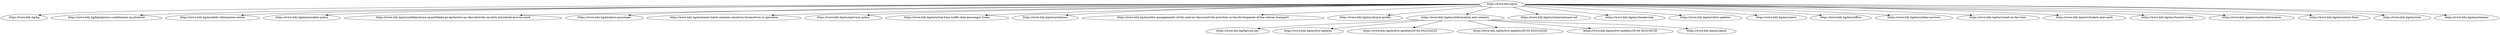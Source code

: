 digraph tree {
	"https://www.bdz.bg/en" [label="https://www.bdz.bg/en", shape=egg]
	"https://www.bdz.bg/bg" [label="https://www.bdz.bg/bg", shape=egg]
	"https://www.bdz.bg/bg/a/prava-i-zadlzheniya-na-ptnitsite" [label="https://www.bdz.bg/bg/a/prava-i-zadlzheniya-na-ptnitsite", shape=egg]
	"https://www.bdz.bg/en/a/bdz-information-center" [label="https://www.bdz.bg/en/a/bdz-information-center", shape=egg]
	"https://www.bdz.bg/en/a/cookies-policy" [label="https://www.bdz.bg/en/a/cookies-policy", shape=egg]
	"https://www.bdz.bg/en/a/deklaratsiya-za-politikata-po-kachestvo-na-rkovodstvoto-na-bdzh-ptnicheski-prevozi-eood" [label="https://www.bdz.bg/en/a/deklaratsiya-za-politikata-po-kachestvo-na-rkovodstvoto-na-bdzh-ptnicheski-prevozi-eood", shape=egg]
	"https://www.bdz.bg/en/a/eco-passenger" [label="https://www.bdz.bg/en/a/eco-passenger", shape=egg]
	"https://www.bdz.bg/en/a/next-batch-siemens-smartron-locomotives-in-operation" [label="https://www.bdz.bg/en/a/next-batch-siemens-smartron-locomotives-in-operation", shape=egg]
	"https://www.bdz.bg/en/a/privacy-policy" [label="https://www.bdz.bg/en/a/privacy-policy", shape=egg]
	"https://www.bdz.bg/en/a/real-time-traffic-data-passenger-trains" [label="https://www.bdz.bg/en/a/real-time-traffic-data-passenger-trains", shape=egg]
	"https://www.bdz.bg/en/a/stations" [label="https://www.bdz.bg/en/a/stations", shape=egg]
	"https://www.bdz.bg/en/a/the-managements-of-bdz-and-cer-discussed-the-priorities-in-the-development-of-the-railway-transport" [label="https://www.bdz.bg/en/a/the-managements-of-bdz-and-cer-discussed-the-priorities-in-the-development-of-the-railway-transport", shape=egg]
	"https://www.bdz.bg/en/c/buyer-profile" [label="https://www.bdz.bg/en/c/buyer-profile", shape=egg]
	"https://www.bdz.bg/en/c/information-and-contacts" [label="https://www.bdz.bg/en/c/information-and-contacts", shape=egg]
	"https://www.bdz.bg/en/c/international-rail" [label="https://www.bdz.bg/en/c/international-rail", shape=egg]
	"https://www.bdz.bg/en/c/leadership" [label="https://www.bdz.bg/en/c/leadership", shape=egg]
	"https://www.bdz.bg/en/c/live-updates" [label="https://www.bdz.bg/en/c/live-updates", shape=egg]
	"https://www.bdz.bg/en/c/news" [label="https://www.bdz.bg/en/c/news", shape=egg]
	"https://www.bdz.bg/en/c/offers" [label="https://www.bdz.bg/en/c/offers", shape=egg]
	"https://www.bdz.bg/en/c/other-services" [label="https://www.bdz.bg/en/c/other-services", shape=egg]
	"https://www.bdz.bg/en/c/read-on-the-train" [label="https://www.bdz.bg/en/c/read-on-the-train", shape=egg]
	"https://www.bdz.bg/en/c/tickets-and-cards" [label="https://www.bdz.bg/en/c/tickets-and-cards", shape=egg]
	"https://www.bdz.bg/en/c/tourist-trains" [label="https://www.bdz.bg/en/c/tourist-trains", shape=egg]
	"https://www.bdz.bg/en/c/useful-information" [label="https://www.bdz.bg/en/c/useful-information", shape=egg]
	"https://www.bdz.bg/en/contact-form" [label="https://www.bdz.bg/en/contact-form", shape=egg]
	"https://www.bdz.bg/en/stats" [label="https://www.bdz.bg/en/stats", shape=egg]
	"https://www.bdz.bg/ena/stations" [label="https://www.bdz.bg/ena/stations", shape=egg]
	"https://www.bdz.bg/bg/c/za-nas" [label="https://www.bdz.bg/bg/c/za-nas", shape=egg]
	"https://www.bdz.bg/en/live-updates" [label="https://www.bdz.bg/en/live-updates", shape=egg]
	"https://www.bdz.bg/en/live-updates/29-04-2023/24225" [label="https://www.bdz.bg/en/live-updates/29-04-2023/24225", shape=egg]
	"https://www.bdz.bg/en/live-updates/29-04-2023/24226" [label="https://www.bdz.bg/en/live-updates/29-04-2023/24226", shape=egg]
	"https://www.bdz.bg/en/live-updates/29-04-2023/30156" [label="https://www.bdz.bg/en/live-updates/29-04-2023/30156", shape=egg]
	"https://www.bdz.bg/en/signal" [label="https://www.bdz.bg/en/signal", shape=egg]

	"https://www.bdz.bg/en" -> "https://www.bdz.bg/en/stats"
	"https://www.bdz.bg/en" -> "https://www.bdz.bg/en/c/information-and-contacts"
	"https://www.bdz.bg/en" -> "https://www.bdz.bg/en/a/eco-passenger"
	"https://www.bdz.bg/en" -> "https://www.bdz.bg/bg"
	"https://www.bdz.bg/en" -> "https://www.bdz.bg/en/c/live-updates"
	"https://www.bdz.bg/en" -> "https://www.bdz.bg/en/contact-form"
	"https://www.bdz.bg/en" -> "https://www.bdz.bg/en/a/the-managements-of-bdz-and-cer-discussed-the-priorities-in-the-development-of-the-railway-transport"
	"https://www.bdz.bg/en" -> "https://www.bdz.bg/en/a/real-time-traffic-data-passenger-trains"
	"https://www.bdz.bg/en" -> "https://www.bdz.bg/en/a/next-batch-siemens-smartron-locomotives-in-operation"
	"https://www.bdz.bg/en" -> "https://www.bdz.bg/en/a/deklaratsiya-za-politikata-po-kachestvo-na-rkovodstvoto-na-bdzh-ptnicheski-prevozi-eood"
	"https://www.bdz.bg/en" -> "https://www.bdz.bg/bg/a/prava-i-zadlzheniya-na-ptnitsite"
	"https://www.bdz.bg/en" -> "https://www.bdz.bg/ena/stations"
	"https://www.bdz.bg/en" -> "https://www.bdz.bg/en/a/cookies-policy"
	"https://www.bdz.bg/en" -> "https://www.bdz.bg/en/a/privacy-policy"
	"https://www.bdz.bg/en" -> "https://www.bdz.bg/en/a/bdz-information-center"
	"https://www.bdz.bg/en" -> "https://www.bdz.bg/en/c/news"
	"https://www.bdz.bg/en" -> "https://www.bdz.bg/en/a/stations"
	"https://www.bdz.bg/en" -> "https://www.bdz.bg/en/c/international-rail"
	"https://www.bdz.bg/en" -> "https://www.bdz.bg/en/c/offers"
	"https://www.bdz.bg/en" -> "https://www.bdz.bg/en/c/tickets-and-cards"
	"https://www.bdz.bg/en" -> "https://www.bdz.bg/en/c/other-services"
	"https://www.bdz.bg/en" -> "https://www.bdz.bg/en/c/useful-information"
	"https://www.bdz.bg/en" -> "https://www.bdz.bg/en/c/tourist-trains"
	"https://www.bdz.bg/en" -> "https://www.bdz.bg/en/c/read-on-the-train"
	"https://www.bdz.bg/en" -> "https://www.bdz.bg/en/c/leadership"
	"https://www.bdz.bg/en" -> "https://www.bdz.bg/en/c/buyer-profile"
	"https://www.bdz.bg/en/c/information-and-contacts" -> "https://www.bdz.bg/bg/c/za-nas"
	"https://www.bdz.bg/en/c/information-and-contacts" -> "https://www.bdz.bg/en/signal"
	"https://www.bdz.bg/en/c/information-and-contacts" -> "https://www.bdz.bg/en/live-updates/29-04-2023/30156"
	"https://www.bdz.bg/en/c/information-and-contacts" -> "https://www.bdz.bg/en/live-updates/29-04-2023/24226"
	"https://www.bdz.bg/en/c/information-and-contacts" -> "https://www.bdz.bg/en/live-updates/29-04-2023/24225"
	"https://www.bdz.bg/en/c/information-and-contacts" -> "https://www.bdz.bg/en/live-updates"
}